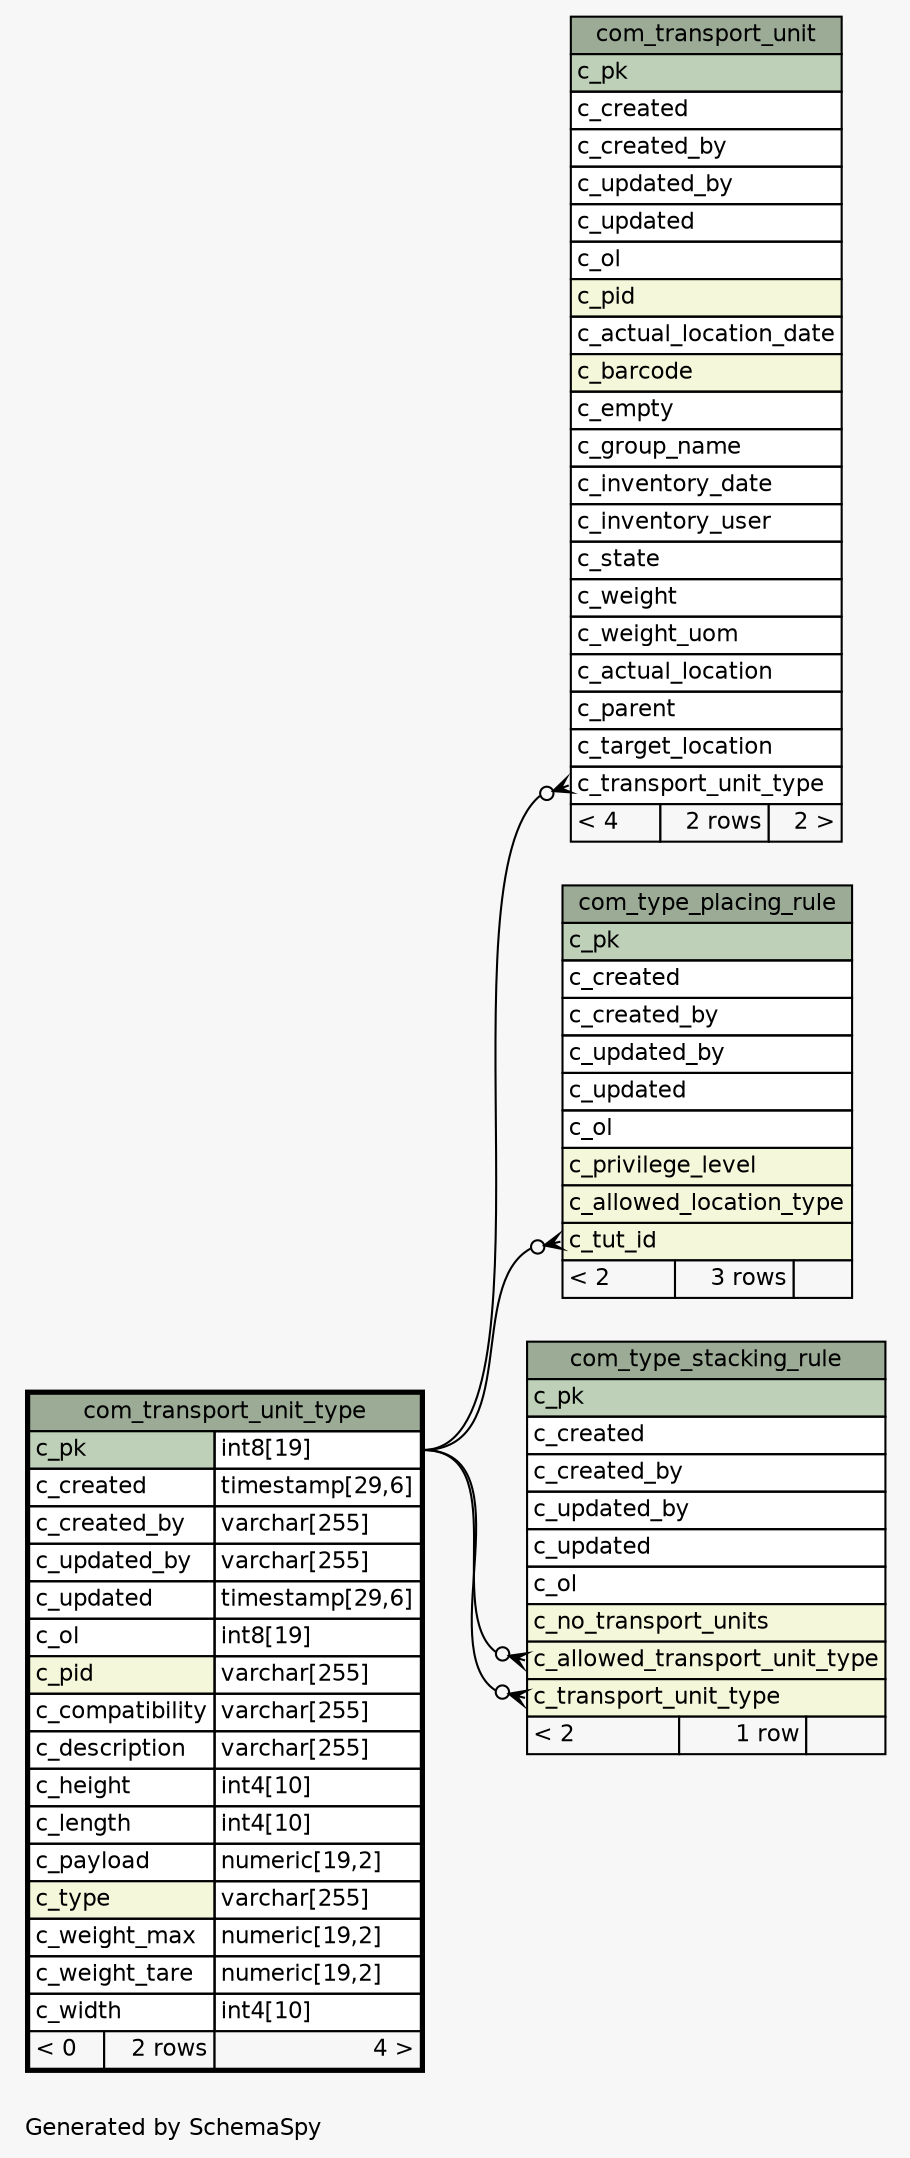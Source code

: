 // dot 2.43.0 on Linux 5.15.0-1038-azure
// SchemaSpy rev Unknown
digraph "oneDegreeRelationshipsDiagram" {
  graph [
    rankdir="RL"
    bgcolor="#f7f7f7"
    label="\nGenerated by SchemaSpy"
    labeljust="l"
    nodesep="0.18"
    ranksep="0.46"
    fontname="Helvetica"
    fontsize="11"
  ];
  node [
    fontname="Helvetica"
    fontsize="11"
    shape="plaintext"
  ];
  edge [
    arrowsize="0.8"
  ];
  "com_transport_unit":"c_transport_unit_type":w -> "com_transport_unit_type":"c_pk.type":e [arrowhead=none dir=back arrowtail=crowodot];
  "com_type_placing_rule":"c_tut_id":w -> "com_transport_unit_type":"c_pk.type":e [arrowhead=none dir=back arrowtail=crowodot];
  "com_type_stacking_rule":"c_allowed_transport_unit_type":w -> "com_transport_unit_type":"c_pk.type":e [arrowhead=none dir=back arrowtail=crowodot];
  "com_type_stacking_rule":"c_transport_unit_type":w -> "com_transport_unit_type":"c_pk.type":e [arrowhead=none dir=back arrowtail=crowodot];
  "com_transport_unit" [
    label=<
    <TABLE BORDER="0" CELLBORDER="1" CELLSPACING="0" BGCOLOR="#ffffff">
      <TR><TD COLSPAN="3" BGCOLOR="#9bab96" ALIGN="CENTER">com_transport_unit</TD></TR>
      <TR><TD PORT="c_pk" COLSPAN="3" BGCOLOR="#bed1b8" ALIGN="LEFT">c_pk</TD></TR>
      <TR><TD PORT="c_created" COLSPAN="3" ALIGN="LEFT">c_created</TD></TR>
      <TR><TD PORT="c_created_by" COLSPAN="3" ALIGN="LEFT">c_created_by</TD></TR>
      <TR><TD PORT="c_updated_by" COLSPAN="3" ALIGN="LEFT">c_updated_by</TD></TR>
      <TR><TD PORT="c_updated" COLSPAN="3" ALIGN="LEFT">c_updated</TD></TR>
      <TR><TD PORT="c_ol" COLSPAN="3" ALIGN="LEFT">c_ol</TD></TR>
      <TR><TD PORT="c_pid" COLSPAN="3" BGCOLOR="#f4f7da" ALIGN="LEFT">c_pid</TD></TR>
      <TR><TD PORT="c_actual_location_date" COLSPAN="3" ALIGN="LEFT">c_actual_location_date</TD></TR>
      <TR><TD PORT="c_barcode" COLSPAN="3" BGCOLOR="#f4f7da" ALIGN="LEFT">c_barcode</TD></TR>
      <TR><TD PORT="c_empty" COLSPAN="3" ALIGN="LEFT">c_empty</TD></TR>
      <TR><TD PORT="c_group_name" COLSPAN="3" ALIGN="LEFT">c_group_name</TD></TR>
      <TR><TD PORT="c_inventory_date" COLSPAN="3" ALIGN="LEFT">c_inventory_date</TD></TR>
      <TR><TD PORT="c_inventory_user" COLSPAN="3" ALIGN="LEFT">c_inventory_user</TD></TR>
      <TR><TD PORT="c_state" COLSPAN="3" ALIGN="LEFT">c_state</TD></TR>
      <TR><TD PORT="c_weight" COLSPAN="3" ALIGN="LEFT">c_weight</TD></TR>
      <TR><TD PORT="c_weight_uom" COLSPAN="3" ALIGN="LEFT">c_weight_uom</TD></TR>
      <TR><TD PORT="c_actual_location" COLSPAN="3" ALIGN="LEFT">c_actual_location</TD></TR>
      <TR><TD PORT="c_parent" COLSPAN="3" ALIGN="LEFT">c_parent</TD></TR>
      <TR><TD PORT="c_target_location" COLSPAN="3" ALIGN="LEFT">c_target_location</TD></TR>
      <TR><TD PORT="c_transport_unit_type" COLSPAN="3" ALIGN="LEFT">c_transport_unit_type</TD></TR>
      <TR><TD ALIGN="LEFT" BGCOLOR="#f7f7f7">&lt; 4</TD><TD ALIGN="RIGHT" BGCOLOR="#f7f7f7">2 rows</TD><TD ALIGN="RIGHT" BGCOLOR="#f7f7f7">2 &gt;</TD></TR>
    </TABLE>>
    URL="com_transport_unit.html"
    tooltip="com_transport_unit"
  ];
  "com_transport_unit_type" [
    label=<
    <TABLE BORDER="2" CELLBORDER="1" CELLSPACING="0" BGCOLOR="#ffffff">
      <TR><TD COLSPAN="3" BGCOLOR="#9bab96" ALIGN="CENTER">com_transport_unit_type</TD></TR>
      <TR><TD PORT="c_pk" COLSPAN="2" BGCOLOR="#bed1b8" ALIGN="LEFT">c_pk</TD><TD PORT="c_pk.type" ALIGN="LEFT">int8[19]</TD></TR>
      <TR><TD PORT="c_created" COLSPAN="2" ALIGN="LEFT">c_created</TD><TD PORT="c_created.type" ALIGN="LEFT">timestamp[29,6]</TD></TR>
      <TR><TD PORT="c_created_by" COLSPAN="2" ALIGN="LEFT">c_created_by</TD><TD PORT="c_created_by.type" ALIGN="LEFT">varchar[255]</TD></TR>
      <TR><TD PORT="c_updated_by" COLSPAN="2" ALIGN="LEFT">c_updated_by</TD><TD PORT="c_updated_by.type" ALIGN="LEFT">varchar[255]</TD></TR>
      <TR><TD PORT="c_updated" COLSPAN="2" ALIGN="LEFT">c_updated</TD><TD PORT="c_updated.type" ALIGN="LEFT">timestamp[29,6]</TD></TR>
      <TR><TD PORT="c_ol" COLSPAN="2" ALIGN="LEFT">c_ol</TD><TD PORT="c_ol.type" ALIGN="LEFT">int8[19]</TD></TR>
      <TR><TD PORT="c_pid" COLSPAN="2" BGCOLOR="#f4f7da" ALIGN="LEFT">c_pid</TD><TD PORT="c_pid.type" ALIGN="LEFT">varchar[255]</TD></TR>
      <TR><TD PORT="c_compatibility" COLSPAN="2" ALIGN="LEFT">c_compatibility</TD><TD PORT="c_compatibility.type" ALIGN="LEFT">varchar[255]</TD></TR>
      <TR><TD PORT="c_description" COLSPAN="2" ALIGN="LEFT">c_description</TD><TD PORT="c_description.type" ALIGN="LEFT">varchar[255]</TD></TR>
      <TR><TD PORT="c_height" COLSPAN="2" ALIGN="LEFT">c_height</TD><TD PORT="c_height.type" ALIGN="LEFT">int4[10]</TD></TR>
      <TR><TD PORT="c_length" COLSPAN="2" ALIGN="LEFT">c_length</TD><TD PORT="c_length.type" ALIGN="LEFT">int4[10]</TD></TR>
      <TR><TD PORT="c_payload" COLSPAN="2" ALIGN="LEFT">c_payload</TD><TD PORT="c_payload.type" ALIGN="LEFT">numeric[19,2]</TD></TR>
      <TR><TD PORT="c_type" COLSPAN="2" BGCOLOR="#f4f7da" ALIGN="LEFT">c_type</TD><TD PORT="c_type.type" ALIGN="LEFT">varchar[255]</TD></TR>
      <TR><TD PORT="c_weight_max" COLSPAN="2" ALIGN="LEFT">c_weight_max</TD><TD PORT="c_weight_max.type" ALIGN="LEFT">numeric[19,2]</TD></TR>
      <TR><TD PORT="c_weight_tare" COLSPAN="2" ALIGN="LEFT">c_weight_tare</TD><TD PORT="c_weight_tare.type" ALIGN="LEFT">numeric[19,2]</TD></TR>
      <TR><TD PORT="c_width" COLSPAN="2" ALIGN="LEFT">c_width</TD><TD PORT="c_width.type" ALIGN="LEFT">int4[10]</TD></TR>
      <TR><TD ALIGN="LEFT" BGCOLOR="#f7f7f7">&lt; 0</TD><TD ALIGN="RIGHT" BGCOLOR="#f7f7f7">2 rows</TD><TD ALIGN="RIGHT" BGCOLOR="#f7f7f7">4 &gt;</TD></TR>
    </TABLE>>
    URL="com_transport_unit_type.html"
    tooltip="com_transport_unit_type"
  ];
  "com_type_placing_rule" [
    label=<
    <TABLE BORDER="0" CELLBORDER="1" CELLSPACING="0" BGCOLOR="#ffffff">
      <TR><TD COLSPAN="3" BGCOLOR="#9bab96" ALIGN="CENTER">com_type_placing_rule</TD></TR>
      <TR><TD PORT="c_pk" COLSPAN="3" BGCOLOR="#bed1b8" ALIGN="LEFT">c_pk</TD></TR>
      <TR><TD PORT="c_created" COLSPAN="3" ALIGN="LEFT">c_created</TD></TR>
      <TR><TD PORT="c_created_by" COLSPAN="3" ALIGN="LEFT">c_created_by</TD></TR>
      <TR><TD PORT="c_updated_by" COLSPAN="3" ALIGN="LEFT">c_updated_by</TD></TR>
      <TR><TD PORT="c_updated" COLSPAN="3" ALIGN="LEFT">c_updated</TD></TR>
      <TR><TD PORT="c_ol" COLSPAN="3" ALIGN="LEFT">c_ol</TD></TR>
      <TR><TD PORT="c_privilege_level" COLSPAN="3" BGCOLOR="#f4f7da" ALIGN="LEFT">c_privilege_level</TD></TR>
      <TR><TD PORT="c_allowed_location_type" COLSPAN="3" BGCOLOR="#f4f7da" ALIGN="LEFT">c_allowed_location_type</TD></TR>
      <TR><TD PORT="c_tut_id" COLSPAN="3" BGCOLOR="#f4f7da" ALIGN="LEFT">c_tut_id</TD></TR>
      <TR><TD ALIGN="LEFT" BGCOLOR="#f7f7f7">&lt; 2</TD><TD ALIGN="RIGHT" BGCOLOR="#f7f7f7">3 rows</TD><TD ALIGN="RIGHT" BGCOLOR="#f7f7f7">  </TD></TR>
    </TABLE>>
    URL="com_type_placing_rule.html"
    tooltip="com_type_placing_rule"
  ];
  "com_type_stacking_rule" [
    label=<
    <TABLE BORDER="0" CELLBORDER="1" CELLSPACING="0" BGCOLOR="#ffffff">
      <TR><TD COLSPAN="3" BGCOLOR="#9bab96" ALIGN="CENTER">com_type_stacking_rule</TD></TR>
      <TR><TD PORT="c_pk" COLSPAN="3" BGCOLOR="#bed1b8" ALIGN="LEFT">c_pk</TD></TR>
      <TR><TD PORT="c_created" COLSPAN="3" ALIGN="LEFT">c_created</TD></TR>
      <TR><TD PORT="c_created_by" COLSPAN="3" ALIGN="LEFT">c_created_by</TD></TR>
      <TR><TD PORT="c_updated_by" COLSPAN="3" ALIGN="LEFT">c_updated_by</TD></TR>
      <TR><TD PORT="c_updated" COLSPAN="3" ALIGN="LEFT">c_updated</TD></TR>
      <TR><TD PORT="c_ol" COLSPAN="3" ALIGN="LEFT">c_ol</TD></TR>
      <TR><TD PORT="c_no_transport_units" COLSPAN="3" BGCOLOR="#f4f7da" ALIGN="LEFT">c_no_transport_units</TD></TR>
      <TR><TD PORT="c_allowed_transport_unit_type" COLSPAN="3" BGCOLOR="#f4f7da" ALIGN="LEFT">c_allowed_transport_unit_type</TD></TR>
      <TR><TD PORT="c_transport_unit_type" COLSPAN="3" BGCOLOR="#f4f7da" ALIGN="LEFT">c_transport_unit_type</TD></TR>
      <TR><TD ALIGN="LEFT" BGCOLOR="#f7f7f7">&lt; 2</TD><TD ALIGN="RIGHT" BGCOLOR="#f7f7f7">1 row</TD><TD ALIGN="RIGHT" BGCOLOR="#f7f7f7">  </TD></TR>
    </TABLE>>
    URL="com_type_stacking_rule.html"
    tooltip="com_type_stacking_rule"
  ];
}
